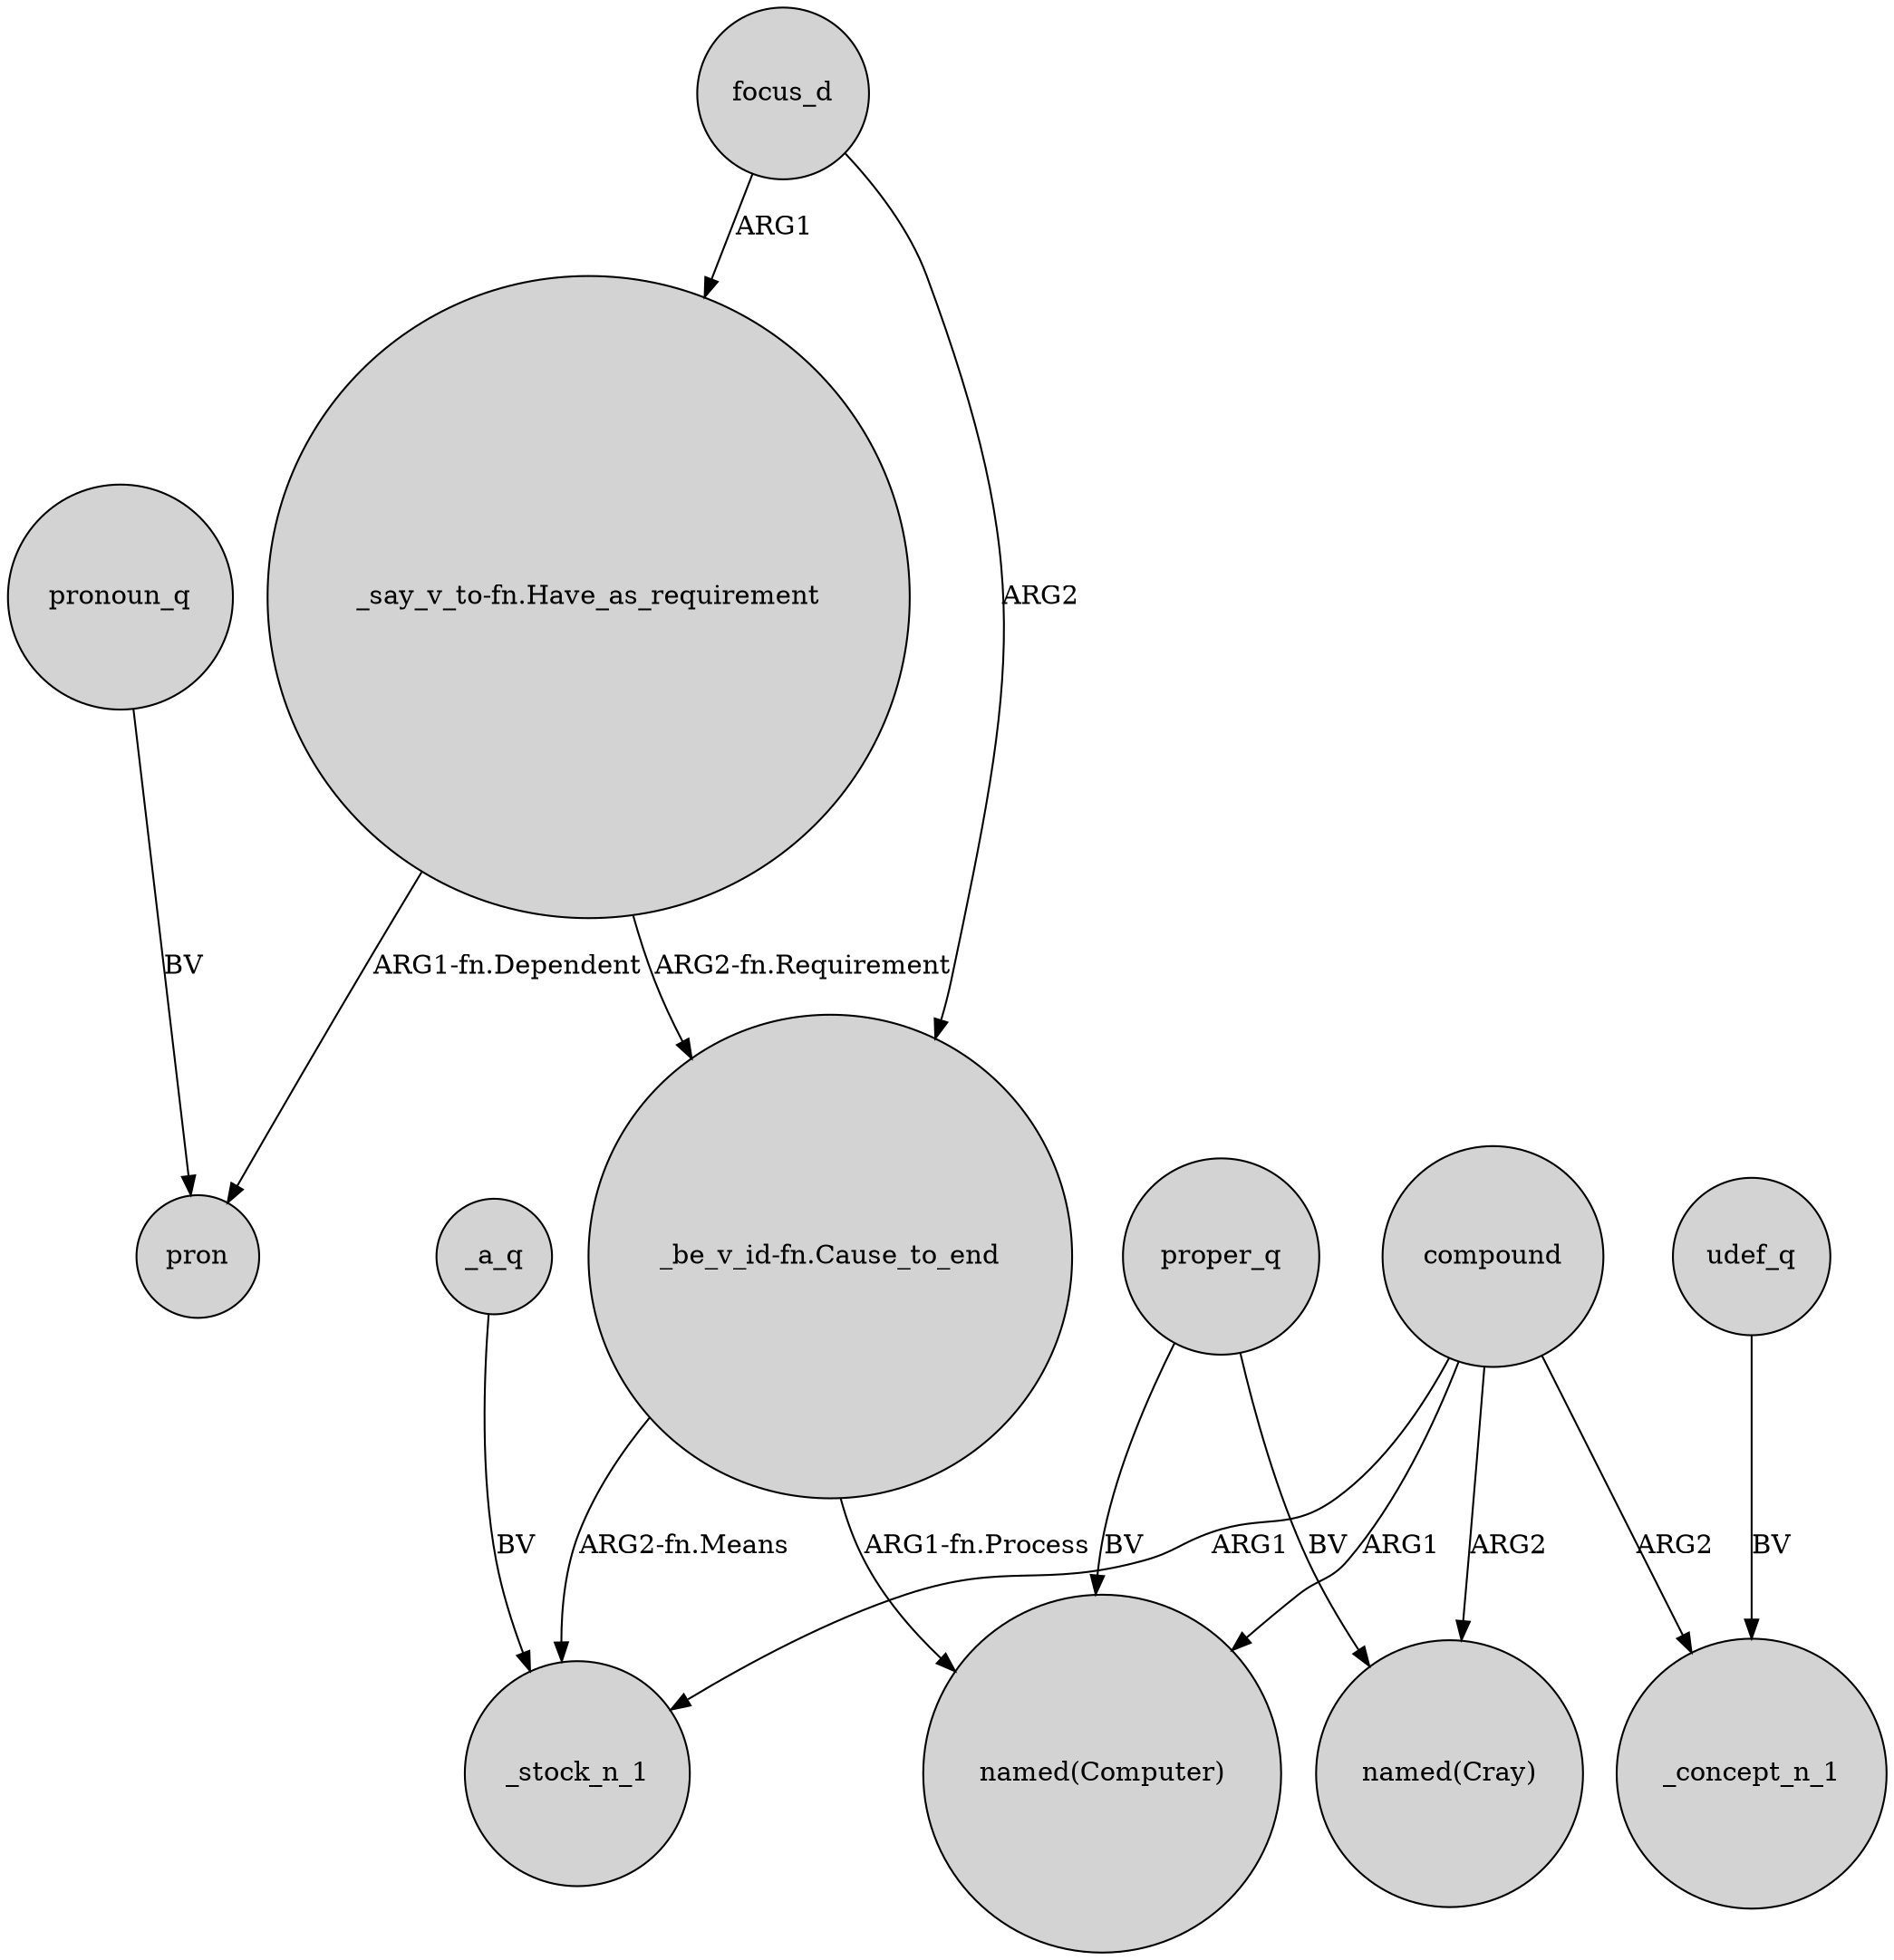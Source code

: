 digraph {
	node [shape=circle style=filled]
	pronoun_q -> pron [label=BV]
	focus_d -> "_say_v_to-fn.Have_as_requirement" [label=ARG1]
	"_be_v_id-fn.Cause_to_end" -> _stock_n_1 [label="ARG2-fn.Means"]
	proper_q -> "named(Cray)" [label=BV]
	compound -> _stock_n_1 [label=ARG1]
	compound -> _concept_n_1 [label=ARG2]
	_a_q -> _stock_n_1 [label=BV]
	"_be_v_id-fn.Cause_to_end" -> "named(Computer)" [label="ARG1-fn.Process"]
	proper_q -> "named(Computer)" [label=BV]
	"_say_v_to-fn.Have_as_requirement" -> pron [label="ARG1-fn.Dependent"]
	"_say_v_to-fn.Have_as_requirement" -> "_be_v_id-fn.Cause_to_end" [label="ARG2-fn.Requirement"]
	compound -> "named(Cray)" [label=ARG2]
	focus_d -> "_be_v_id-fn.Cause_to_end" [label=ARG2]
	udef_q -> _concept_n_1 [label=BV]
	compound -> "named(Computer)" [label=ARG1]
}
